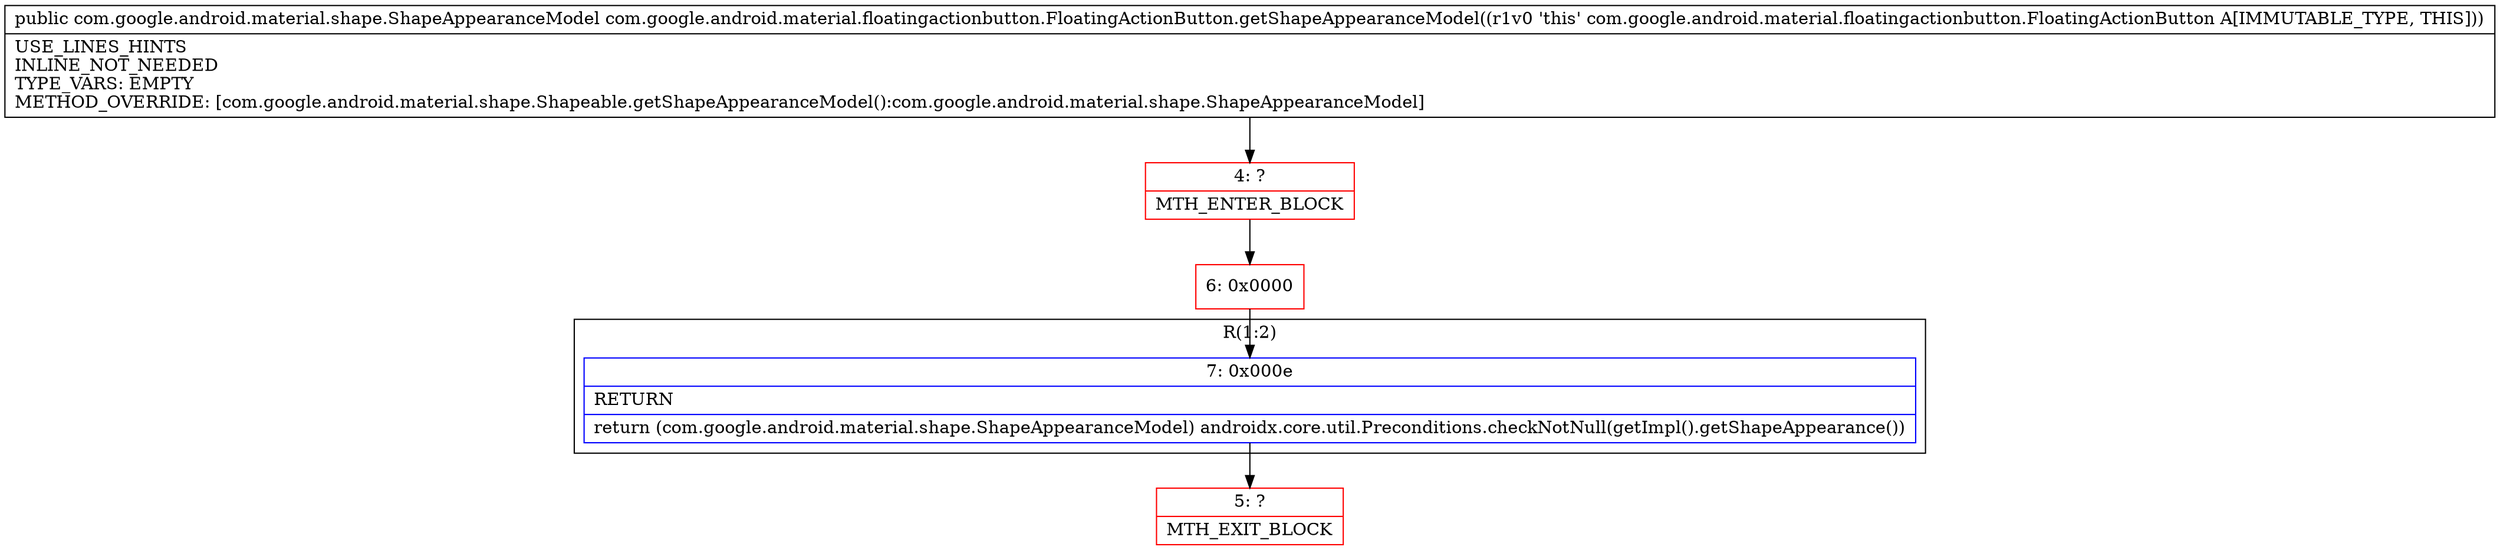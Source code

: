 digraph "CFG forcom.google.android.material.floatingactionbutton.FloatingActionButton.getShapeAppearanceModel()Lcom\/google\/android\/material\/shape\/ShapeAppearanceModel;" {
subgraph cluster_Region_1529467822 {
label = "R(1:2)";
node [shape=record,color=blue];
Node_7 [shape=record,label="{7\:\ 0x000e|RETURN\l|return (com.google.android.material.shape.ShapeAppearanceModel) androidx.core.util.Preconditions.checkNotNull(getImpl().getShapeAppearance())\l}"];
}
Node_4 [shape=record,color=red,label="{4\:\ ?|MTH_ENTER_BLOCK\l}"];
Node_6 [shape=record,color=red,label="{6\:\ 0x0000}"];
Node_5 [shape=record,color=red,label="{5\:\ ?|MTH_EXIT_BLOCK\l}"];
MethodNode[shape=record,label="{public com.google.android.material.shape.ShapeAppearanceModel com.google.android.material.floatingactionbutton.FloatingActionButton.getShapeAppearanceModel((r1v0 'this' com.google.android.material.floatingactionbutton.FloatingActionButton A[IMMUTABLE_TYPE, THIS]))  | USE_LINES_HINTS\lINLINE_NOT_NEEDED\lTYPE_VARS: EMPTY\lMETHOD_OVERRIDE: [com.google.android.material.shape.Shapeable.getShapeAppearanceModel():com.google.android.material.shape.ShapeAppearanceModel]\l}"];
MethodNode -> Node_4;Node_7 -> Node_5;
Node_4 -> Node_6;
Node_6 -> Node_7;
}

